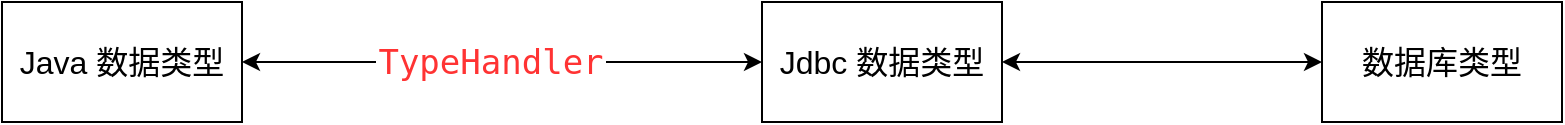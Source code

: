 <mxfile version="14.8.0" type="device"><diagram id="TCONszZikq4sk1LHI8I-" name="Page-1"><mxGraphModel dx="1426" dy="946" grid="1" gridSize="10" guides="1" tooltips="1" connect="1" arrows="1" fold="1" page="1" pageScale="1" pageWidth="827" pageHeight="1169" math="0" shadow="0"><root><mxCell id="0"/><mxCell id="1" parent="0"/><mxCell id="1FOVgzVlXMJ0XkZjxN5Y-1" value="&lt;font style=&quot;font-size: 16px&quot;&gt;Java 数据类型&lt;/font&gt;" style="rounded=0;whiteSpace=wrap;html=1;" parent="1" vertex="1"><mxGeometry x="90" y="210" width="120" height="60" as="geometry"/></mxCell><mxCell id="1FOVgzVlXMJ0XkZjxN5Y-2" value="&lt;font style=&quot;font-size: 16px&quot;&gt;Jdbc 数据类型&lt;/font&gt;" style="rounded=0;whiteSpace=wrap;html=1;" parent="1" vertex="1"><mxGeometry x="470" y="210" width="120" height="60" as="geometry"/></mxCell><mxCell id="1FOVgzVlXMJ0XkZjxN5Y-3" value="&lt;font style=&quot;font-size: 16px&quot;&gt;数据库类型&lt;/font&gt;" style="rounded=0;whiteSpace=wrap;html=1;" parent="1" vertex="1"><mxGeometry x="750" y="210" width="120" height="60" as="geometry"/></mxCell><mxCell id="1FOVgzVlXMJ0XkZjxN5Y-4" value="" style="endArrow=classic;startArrow=classic;html=1;exitX=1;exitY=0.5;exitDx=0;exitDy=0;entryX=0;entryY=0.5;entryDx=0;entryDy=0;" parent="1" source="1FOVgzVlXMJ0XkZjxN5Y-1" target="1FOVgzVlXMJ0XkZjxN5Y-2" edge="1"><mxGeometry width="50" height="50" relative="1" as="geometry"><mxPoint x="270" y="500" as="sourcePoint"/><mxPoint x="320" y="450" as="targetPoint"/></mxGeometry></mxCell><mxCell id="RxfmrkwaDxOgmM4QzkaO-1" value="&lt;pre style=&quot;font-family: &amp;quot;jetbrains mono&amp;quot;, monospace; font-size: 17px;&quot;&gt;&lt;span style=&quot;font-size: 17px;&quot;&gt;&lt;font color=&quot;#ff3333&quot; style=&quot;font-size: 17px;&quot;&gt;TypeHandler&lt;/font&gt;&lt;/span&gt;&lt;/pre&gt;" style="edgeLabel;html=1;align=center;verticalAlign=middle;resizable=0;points=[];fontSize=17;labelBorderColor=#FFFFFF;" vertex="1" connectable="0" parent="1FOVgzVlXMJ0XkZjxN5Y-4"><mxGeometry x="-0.355" y="-2" relative="1" as="geometry"><mxPoint x="40" y="-2" as="offset"/></mxGeometry></mxCell><mxCell id="1FOVgzVlXMJ0XkZjxN5Y-5" value="" style="endArrow=classic;startArrow=classic;html=1;exitX=1;exitY=0.5;exitDx=0;exitDy=0;entryX=0;entryY=0.5;entryDx=0;entryDy=0;" parent="1" source="1FOVgzVlXMJ0XkZjxN5Y-2" target="1FOVgzVlXMJ0XkZjxN5Y-3" edge="1"><mxGeometry width="50" height="50" relative="1" as="geometry"><mxPoint x="510" y="350" as="sourcePoint"/><mxPoint x="640" y="350" as="targetPoint"/></mxGeometry></mxCell></root></mxGraphModel></diagram></mxfile>